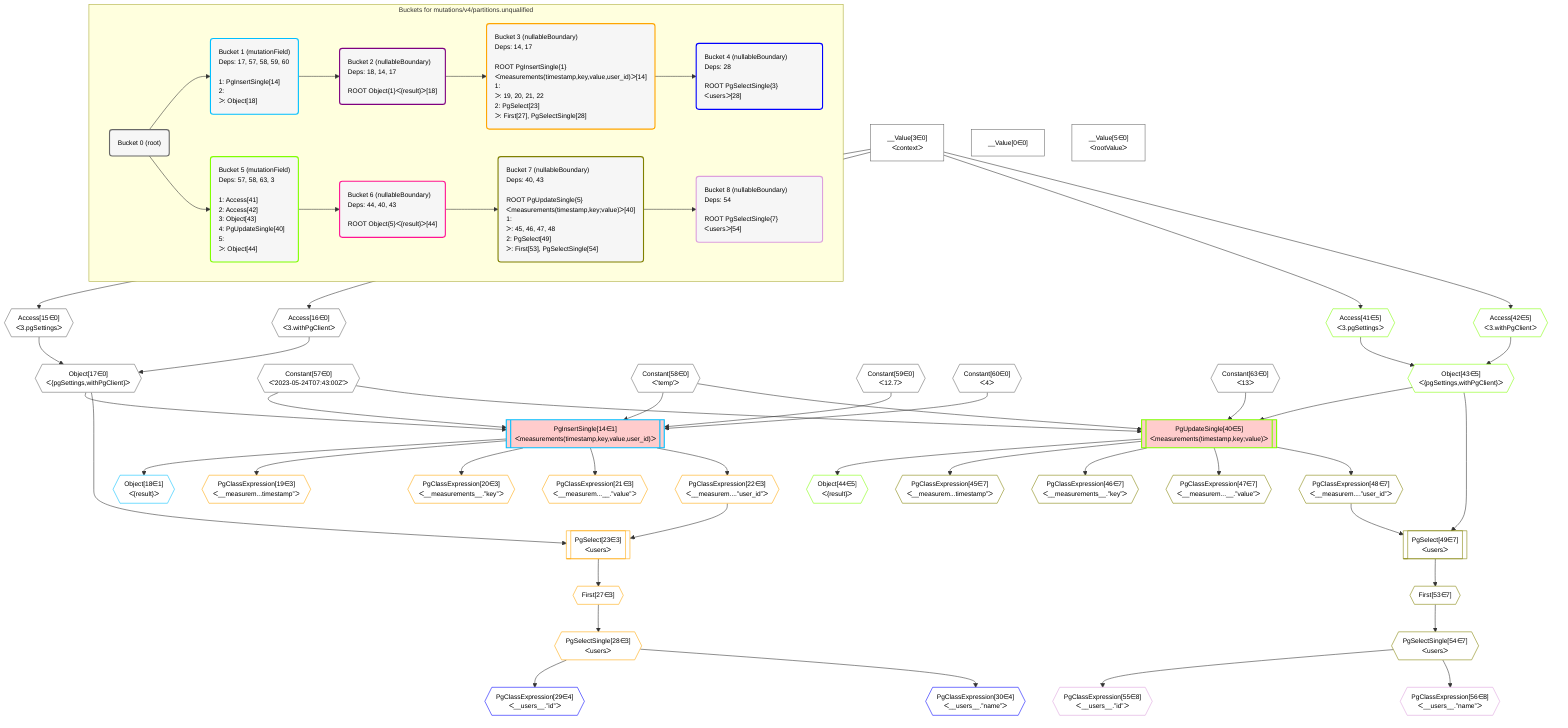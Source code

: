 %%{init: {'themeVariables': { 'fontSize': '12px'}}}%%
graph TD
    classDef path fill:#eee,stroke:#000,color:#000
    classDef plan fill:#fff,stroke-width:1px,color:#000
    classDef itemplan fill:#fff,stroke-width:2px,color:#000
    classDef unbatchedplan fill:#dff,stroke-width:1px,color:#000
    classDef sideeffectplan fill:#fcc,stroke-width:2px,color:#000
    classDef bucket fill:#f6f6f6,color:#000,stroke-width:2px,text-align:left


    %% plan dependencies
    Object17{{"Object[17∈0]<br />ᐸ{pgSettings,withPgClient}ᐳ"}}:::plan
    Access15{{"Access[15∈0]<br />ᐸ3.pgSettingsᐳ"}}:::plan
    Access16{{"Access[16∈0]<br />ᐸ3.withPgClientᐳ"}}:::plan
    Access15 & Access16 --> Object17
    __Value3["__Value[3∈0]<br />ᐸcontextᐳ"]:::plan
    __Value3 --> Access15
    __Value3 --> Access16
    __Value0["__Value[0∈0]"]:::plan
    __Value5["__Value[5∈0]<br />ᐸrootValueᐳ"]:::plan
    Constant57{{"Constant[57∈0]<br />ᐸ'2023-05-24T07:43:00Z'ᐳ"}}:::plan
    Constant58{{"Constant[58∈0]<br />ᐸ'temp'ᐳ"}}:::plan
    Constant59{{"Constant[59∈0]<br />ᐸ12.7ᐳ"}}:::plan
    Constant60{{"Constant[60∈0]<br />ᐸ4ᐳ"}}:::plan
    Constant63{{"Constant[63∈0]<br />ᐸ13ᐳ"}}:::plan
    PgInsertSingle14[["PgInsertSingle[14∈1]<br />ᐸmeasurements(timestamp,key,value,user_id)ᐳ"]]:::sideeffectplan
    Object17 & Constant57 & Constant58 & Constant59 & Constant60 --> PgInsertSingle14
    Object18{{"Object[18∈1]<br />ᐸ{result}ᐳ"}}:::plan
    PgInsertSingle14 --> Object18
    PgSelect23[["PgSelect[23∈3]<br />ᐸusersᐳ"]]:::plan
    PgClassExpression22{{"PgClassExpression[22∈3]<br />ᐸ__measurem....”user_id”ᐳ"}}:::plan
    Object17 & PgClassExpression22 --> PgSelect23
    PgClassExpression19{{"PgClassExpression[19∈3]<br />ᐸ__measurem...timestamp”ᐳ"}}:::plan
    PgInsertSingle14 --> PgClassExpression19
    PgClassExpression20{{"PgClassExpression[20∈3]<br />ᐸ__measurements__.”key”ᐳ"}}:::plan
    PgInsertSingle14 --> PgClassExpression20
    PgClassExpression21{{"PgClassExpression[21∈3]<br />ᐸ__measurem...__.”value”ᐳ"}}:::plan
    PgInsertSingle14 --> PgClassExpression21
    PgInsertSingle14 --> PgClassExpression22
    First27{{"First[27∈3]"}}:::plan
    PgSelect23 --> First27
    PgSelectSingle28{{"PgSelectSingle[28∈3]<br />ᐸusersᐳ"}}:::plan
    First27 --> PgSelectSingle28
    PgClassExpression29{{"PgClassExpression[29∈4]<br />ᐸ__users__.”id”ᐳ"}}:::plan
    PgSelectSingle28 --> PgClassExpression29
    PgClassExpression30{{"PgClassExpression[30∈4]<br />ᐸ__users__.”name”ᐳ"}}:::plan
    PgSelectSingle28 --> PgClassExpression30
    PgUpdateSingle40[["PgUpdateSingle[40∈5]<br />ᐸmeasurements(timestamp,key;value)ᐳ"]]:::sideeffectplan
    Object43{{"Object[43∈5]<br />ᐸ{pgSettings,withPgClient}ᐳ"}}:::plan
    Object43 & Constant57 & Constant58 & Constant63 --> PgUpdateSingle40
    Access41{{"Access[41∈5]<br />ᐸ3.pgSettingsᐳ"}}:::plan
    Access42{{"Access[42∈5]<br />ᐸ3.withPgClientᐳ"}}:::plan
    Access41 & Access42 --> Object43
    __Value3 --> Access41
    __Value3 --> Access42
    Object44{{"Object[44∈5]<br />ᐸ{result}ᐳ"}}:::plan
    PgUpdateSingle40 --> Object44
    PgSelect49[["PgSelect[49∈7]<br />ᐸusersᐳ"]]:::plan
    PgClassExpression48{{"PgClassExpression[48∈7]<br />ᐸ__measurem....”user_id”ᐳ"}}:::plan
    Object43 & PgClassExpression48 --> PgSelect49
    PgClassExpression45{{"PgClassExpression[45∈7]<br />ᐸ__measurem...timestamp”ᐳ"}}:::plan
    PgUpdateSingle40 --> PgClassExpression45
    PgClassExpression46{{"PgClassExpression[46∈7]<br />ᐸ__measurements__.”key”ᐳ"}}:::plan
    PgUpdateSingle40 --> PgClassExpression46
    PgClassExpression47{{"PgClassExpression[47∈7]<br />ᐸ__measurem...__.”value”ᐳ"}}:::plan
    PgUpdateSingle40 --> PgClassExpression47
    PgUpdateSingle40 --> PgClassExpression48
    First53{{"First[53∈7]"}}:::plan
    PgSelect49 --> First53
    PgSelectSingle54{{"PgSelectSingle[54∈7]<br />ᐸusersᐳ"}}:::plan
    First53 --> PgSelectSingle54
    PgClassExpression55{{"PgClassExpression[55∈8]<br />ᐸ__users__.”id”ᐳ"}}:::plan
    PgSelectSingle54 --> PgClassExpression55
    PgClassExpression56{{"PgClassExpression[56∈8]<br />ᐸ__users__.”name”ᐳ"}}:::plan
    PgSelectSingle54 --> PgClassExpression56

    %% define steps

    subgraph "Buckets for mutations/v4/partitions.unqualified"
    Bucket0("Bucket 0 (root)"):::bucket
    classDef bucket0 stroke:#696969
    class Bucket0,__Value0,__Value3,__Value5,Access15,Access16,Object17,Constant57,Constant58,Constant59,Constant60,Constant63 bucket0
    Bucket1("Bucket 1 (mutationField)<br />Deps: 17, 57, 58, 59, 60<br /><br />1: PgInsertSingle[14]<br />2: <br />ᐳ: Object[18]"):::bucket
    classDef bucket1 stroke:#00bfff
    class Bucket1,PgInsertSingle14,Object18 bucket1
    Bucket2("Bucket 2 (nullableBoundary)<br />Deps: 18, 14, 17<br /><br />ROOT Object{1}ᐸ{result}ᐳ[18]"):::bucket
    classDef bucket2 stroke:#7f007f
    class Bucket2 bucket2
    Bucket3("Bucket 3 (nullableBoundary)<br />Deps: 14, 17<br /><br />ROOT PgInsertSingle{1}ᐸmeasurements(timestamp,key,value,user_id)ᐳ[14]<br />1: <br />ᐳ: 19, 20, 21, 22<br />2: PgSelect[23]<br />ᐳ: First[27], PgSelectSingle[28]"):::bucket
    classDef bucket3 stroke:#ffa500
    class Bucket3,PgClassExpression19,PgClassExpression20,PgClassExpression21,PgClassExpression22,PgSelect23,First27,PgSelectSingle28 bucket3
    Bucket4("Bucket 4 (nullableBoundary)<br />Deps: 28<br /><br />ROOT PgSelectSingle{3}ᐸusersᐳ[28]"):::bucket
    classDef bucket4 stroke:#0000ff
    class Bucket4,PgClassExpression29,PgClassExpression30 bucket4
    Bucket5("Bucket 5 (mutationField)<br />Deps: 57, 58, 63, 3<br /><br />1: Access[41]<br />2: Access[42]<br />3: Object[43]<br />4: PgUpdateSingle[40]<br />5: <br />ᐳ: Object[44]"):::bucket
    classDef bucket5 stroke:#7fff00
    class Bucket5,PgUpdateSingle40,Access41,Access42,Object43,Object44 bucket5
    Bucket6("Bucket 6 (nullableBoundary)<br />Deps: 44, 40, 43<br /><br />ROOT Object{5}ᐸ{result}ᐳ[44]"):::bucket
    classDef bucket6 stroke:#ff1493
    class Bucket6 bucket6
    Bucket7("Bucket 7 (nullableBoundary)<br />Deps: 40, 43<br /><br />ROOT PgUpdateSingle{5}ᐸmeasurements(timestamp,key;value)ᐳ[40]<br />1: <br />ᐳ: 45, 46, 47, 48<br />2: PgSelect[49]<br />ᐳ: First[53], PgSelectSingle[54]"):::bucket
    classDef bucket7 stroke:#808000
    class Bucket7,PgClassExpression45,PgClassExpression46,PgClassExpression47,PgClassExpression48,PgSelect49,First53,PgSelectSingle54 bucket7
    Bucket8("Bucket 8 (nullableBoundary)<br />Deps: 54<br /><br />ROOT PgSelectSingle{7}ᐸusersᐳ[54]"):::bucket
    classDef bucket8 stroke:#dda0dd
    class Bucket8,PgClassExpression55,PgClassExpression56 bucket8
    Bucket0 --> Bucket1 & Bucket5
    Bucket1 --> Bucket2
    Bucket2 --> Bucket3
    Bucket3 --> Bucket4
    Bucket5 --> Bucket6
    Bucket6 --> Bucket7
    Bucket7 --> Bucket8
    end